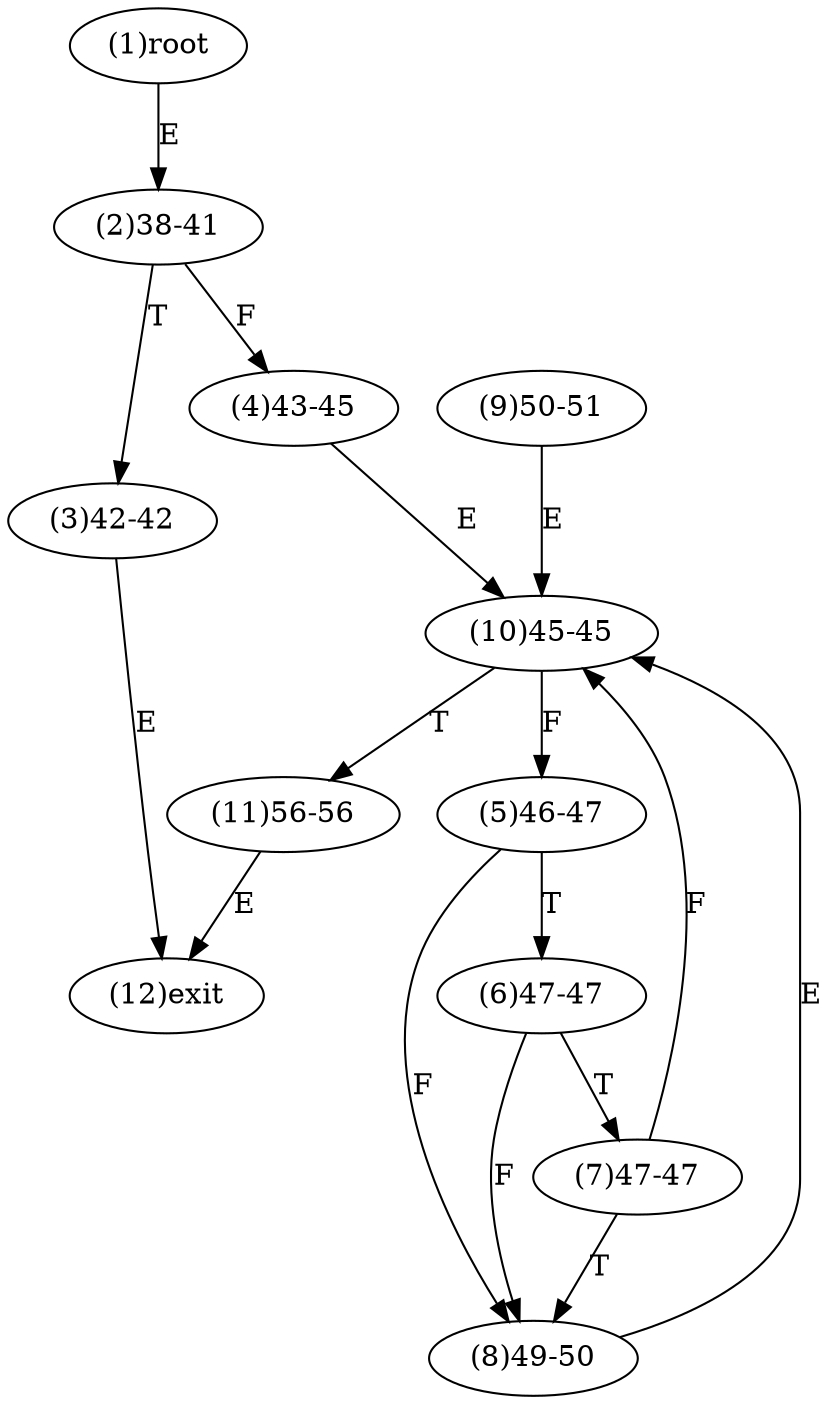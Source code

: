digraph "" { 
1[ label="(1)root"];
2[ label="(2)38-41"];
3[ label="(3)42-42"];
4[ label="(4)43-45"];
5[ label="(5)46-47"];
6[ label="(6)47-47"];
7[ label="(7)47-47"];
8[ label="(8)49-50"];
9[ label="(9)50-51"];
10[ label="(10)45-45"];
11[ label="(11)56-56"];
12[ label="(12)exit"];
1->2[ label="E"];
2->4[ label="F"];
2->3[ label="T"];
3->12[ label="E"];
4->10[ label="E"];
5->8[ label="F"];
5->6[ label="T"];
6->8[ label="F"];
6->7[ label="T"];
7->10[ label="F"];
7->8[ label="T"];
8->10[ label="E"];
9->10[ label="E"];
10->5[ label="F"];
10->11[ label="T"];
11->12[ label="E"];
}